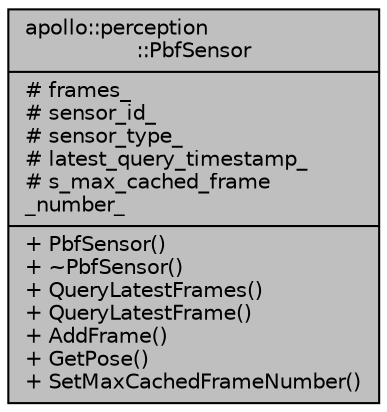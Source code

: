 digraph "apollo::perception::PbfSensor"
{
  edge [fontname="Helvetica",fontsize="10",labelfontname="Helvetica",labelfontsize="10"];
  node [fontname="Helvetica",fontsize="10",shape=record];
  Node1 [label="{apollo::perception\l::PbfSensor\n|# frames_\l# sensor_id_\l# sensor_type_\l# latest_query_timestamp_\l# s_max_cached_frame\l_number_\l|+ PbfSensor()\l+ ~PbfSensor()\l+ QueryLatestFrames()\l+ QueryLatestFrame()\l+ AddFrame()\l+ GetPose()\l+ SetMaxCachedFrameNumber()\l}",height=0.2,width=0.4,color="black", fillcolor="grey75", style="filled" fontcolor="black"];
}
